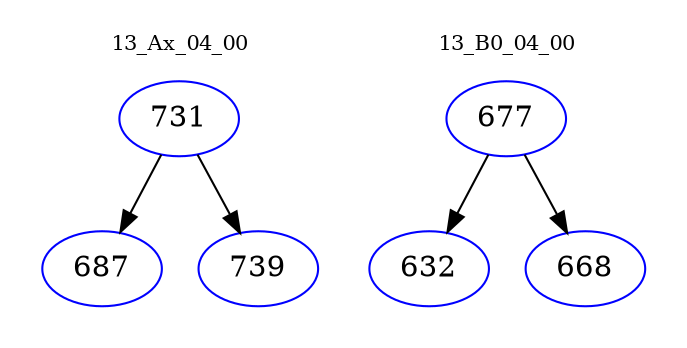 digraph{
subgraph cluster_0 {
color = white
label = "13_Ax_04_00";
fontsize=10;
T0_731 [label="731", color="blue"]
T0_731 -> T0_687 [color="black"]
T0_687 [label="687", color="blue"]
T0_731 -> T0_739 [color="black"]
T0_739 [label="739", color="blue"]
}
subgraph cluster_1 {
color = white
label = "13_B0_04_00";
fontsize=10;
T1_677 [label="677", color="blue"]
T1_677 -> T1_632 [color="black"]
T1_632 [label="632", color="blue"]
T1_677 -> T1_668 [color="black"]
T1_668 [label="668", color="blue"]
}
}
